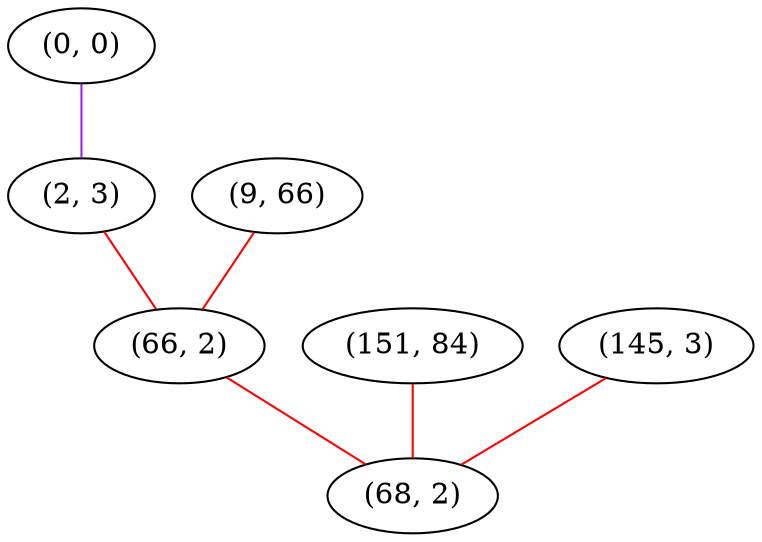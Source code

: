 graph "" {
"(0, 0)";
"(9, 66)";
"(151, 84)";
"(145, 3)";
"(2, 3)";
"(66, 2)";
"(68, 2)";
"(0, 0)" -- "(2, 3)"  [color=purple, key=0, weight=4];
"(9, 66)" -- "(66, 2)"  [color=red, key=0, weight=1];
"(151, 84)" -- "(68, 2)"  [color=red, key=0, weight=1];
"(145, 3)" -- "(68, 2)"  [color=red, key=0, weight=1];
"(2, 3)" -- "(66, 2)"  [color=red, key=0, weight=1];
"(66, 2)" -- "(68, 2)"  [color=red, key=0, weight=1];
}
